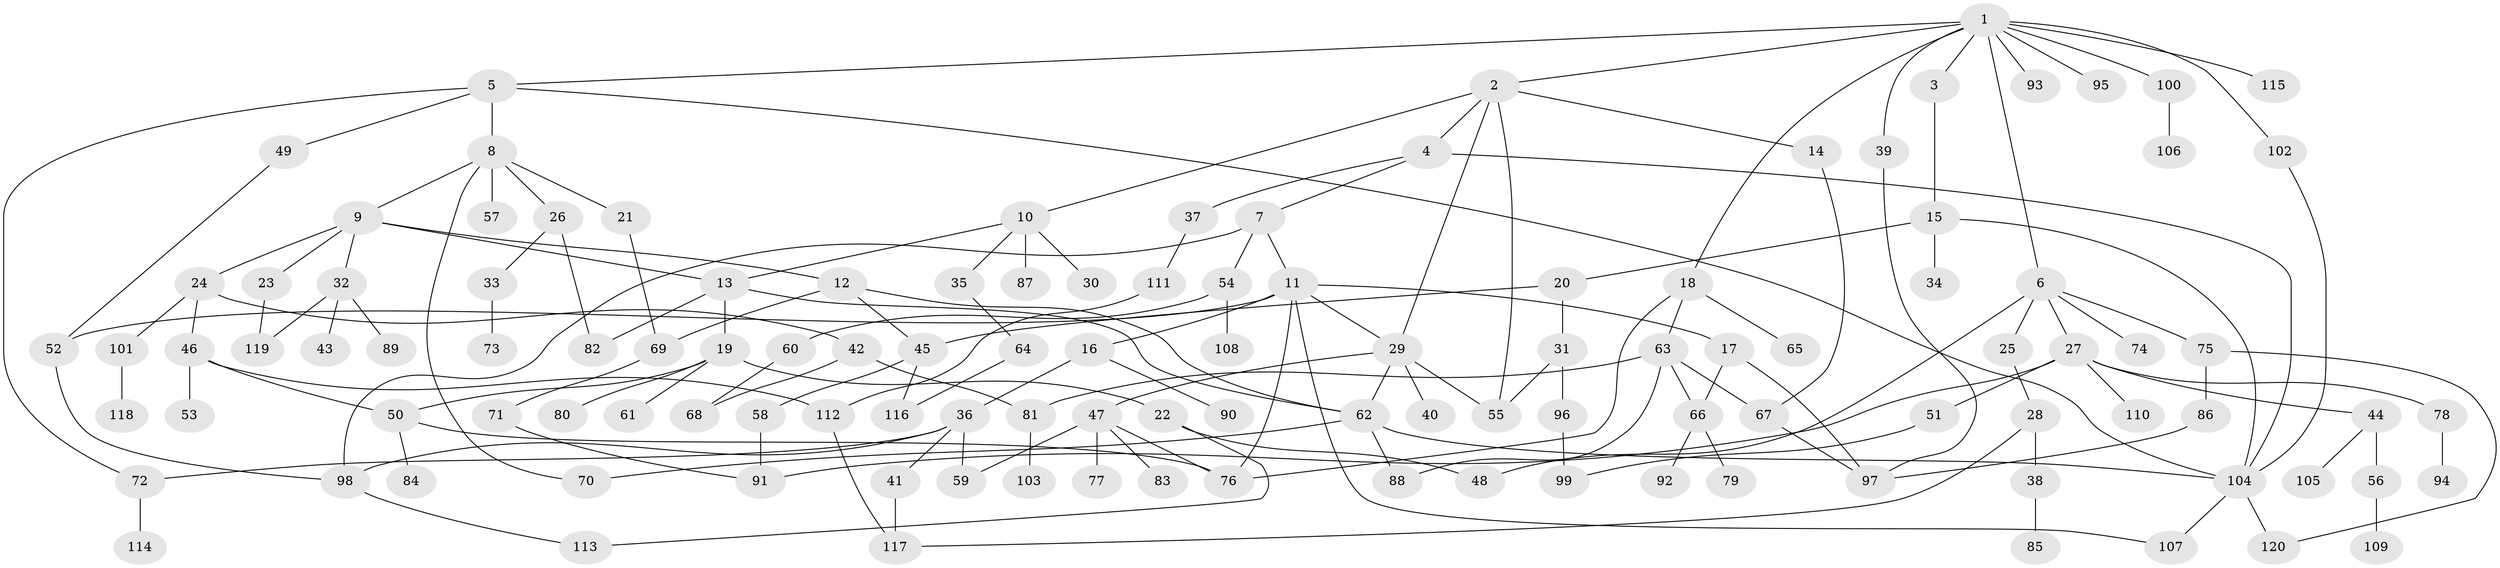 // coarse degree distribution, {11: 0.013888888888888888, 6: 0.05555555555555555, 2: 0.2638888888888889, 4: 0.08333333333333333, 5: 0.1111111111111111, 22: 0.013888888888888888, 9: 0.013888888888888888, 3: 0.125, 1: 0.3194444444444444}
// Generated by graph-tools (version 1.1) at 2025/17/03/04/25 18:17:00]
// undirected, 120 vertices, 162 edges
graph export_dot {
graph [start="1"]
  node [color=gray90,style=filled];
  1;
  2;
  3;
  4;
  5;
  6;
  7;
  8;
  9;
  10;
  11;
  12;
  13;
  14;
  15;
  16;
  17;
  18;
  19;
  20;
  21;
  22;
  23;
  24;
  25;
  26;
  27;
  28;
  29;
  30;
  31;
  32;
  33;
  34;
  35;
  36;
  37;
  38;
  39;
  40;
  41;
  42;
  43;
  44;
  45;
  46;
  47;
  48;
  49;
  50;
  51;
  52;
  53;
  54;
  55;
  56;
  57;
  58;
  59;
  60;
  61;
  62;
  63;
  64;
  65;
  66;
  67;
  68;
  69;
  70;
  71;
  72;
  73;
  74;
  75;
  76;
  77;
  78;
  79;
  80;
  81;
  82;
  83;
  84;
  85;
  86;
  87;
  88;
  89;
  90;
  91;
  92;
  93;
  94;
  95;
  96;
  97;
  98;
  99;
  100;
  101;
  102;
  103;
  104;
  105;
  106;
  107;
  108;
  109;
  110;
  111;
  112;
  113;
  114;
  115;
  116;
  117;
  118;
  119;
  120;
  1 -- 2;
  1 -- 3;
  1 -- 5;
  1 -- 6;
  1 -- 18;
  1 -- 39;
  1 -- 93;
  1 -- 95;
  1 -- 100;
  1 -- 102;
  1 -- 115;
  2 -- 4;
  2 -- 10;
  2 -- 14;
  2 -- 55;
  2 -- 29;
  3 -- 15;
  4 -- 7;
  4 -- 37;
  4 -- 104;
  5 -- 8;
  5 -- 49;
  5 -- 72;
  5 -- 104;
  6 -- 25;
  6 -- 27;
  6 -- 48;
  6 -- 74;
  6 -- 75;
  7 -- 11;
  7 -- 54;
  7 -- 98;
  8 -- 9;
  8 -- 21;
  8 -- 26;
  8 -- 57;
  8 -- 70;
  9 -- 12;
  9 -- 23;
  9 -- 24;
  9 -- 32;
  9 -- 13;
  10 -- 13;
  10 -- 30;
  10 -- 35;
  10 -- 87;
  11 -- 16;
  11 -- 17;
  11 -- 29;
  11 -- 52;
  11 -- 76;
  11 -- 107;
  12 -- 69;
  12 -- 45;
  12 -- 62;
  13 -- 19;
  13 -- 82;
  13 -- 62;
  14 -- 67;
  15 -- 20;
  15 -- 34;
  15 -- 104;
  16 -- 36;
  16 -- 90;
  17 -- 66;
  17 -- 97;
  18 -- 63;
  18 -- 65;
  18 -- 76;
  19 -- 22;
  19 -- 61;
  19 -- 80;
  19 -- 50;
  20 -- 31;
  20 -- 45;
  21 -- 69;
  22 -- 113;
  22 -- 48;
  23 -- 119;
  24 -- 42;
  24 -- 46;
  24 -- 101;
  25 -- 28;
  26 -- 33;
  26 -- 82;
  27 -- 44;
  27 -- 51;
  27 -- 78;
  27 -- 110;
  27 -- 91;
  28 -- 38;
  28 -- 117;
  29 -- 40;
  29 -- 47;
  29 -- 62;
  29 -- 55;
  31 -- 55;
  31 -- 96;
  32 -- 43;
  32 -- 89;
  32 -- 119;
  33 -- 73;
  35 -- 64;
  36 -- 41;
  36 -- 59;
  36 -- 98;
  36 -- 72;
  37 -- 111;
  38 -- 85;
  39 -- 97;
  41 -- 117;
  42 -- 68;
  42 -- 81;
  44 -- 56;
  44 -- 105;
  45 -- 58;
  45 -- 116;
  46 -- 50;
  46 -- 53;
  46 -- 112;
  47 -- 76;
  47 -- 77;
  47 -- 83;
  47 -- 59;
  49 -- 52;
  50 -- 84;
  50 -- 76;
  51 -- 99;
  52 -- 98;
  54 -- 60;
  54 -- 108;
  56 -- 109;
  58 -- 91;
  60 -- 68;
  62 -- 88;
  62 -- 104;
  62 -- 70;
  63 -- 66;
  63 -- 88;
  63 -- 81;
  63 -- 67;
  64 -- 116;
  66 -- 79;
  66 -- 92;
  67 -- 97;
  69 -- 71;
  71 -- 91;
  72 -- 114;
  75 -- 86;
  75 -- 120;
  78 -- 94;
  81 -- 103;
  86 -- 97;
  96 -- 99;
  98 -- 113;
  100 -- 106;
  101 -- 118;
  102 -- 104;
  104 -- 107;
  104 -- 120;
  111 -- 112;
  112 -- 117;
}
